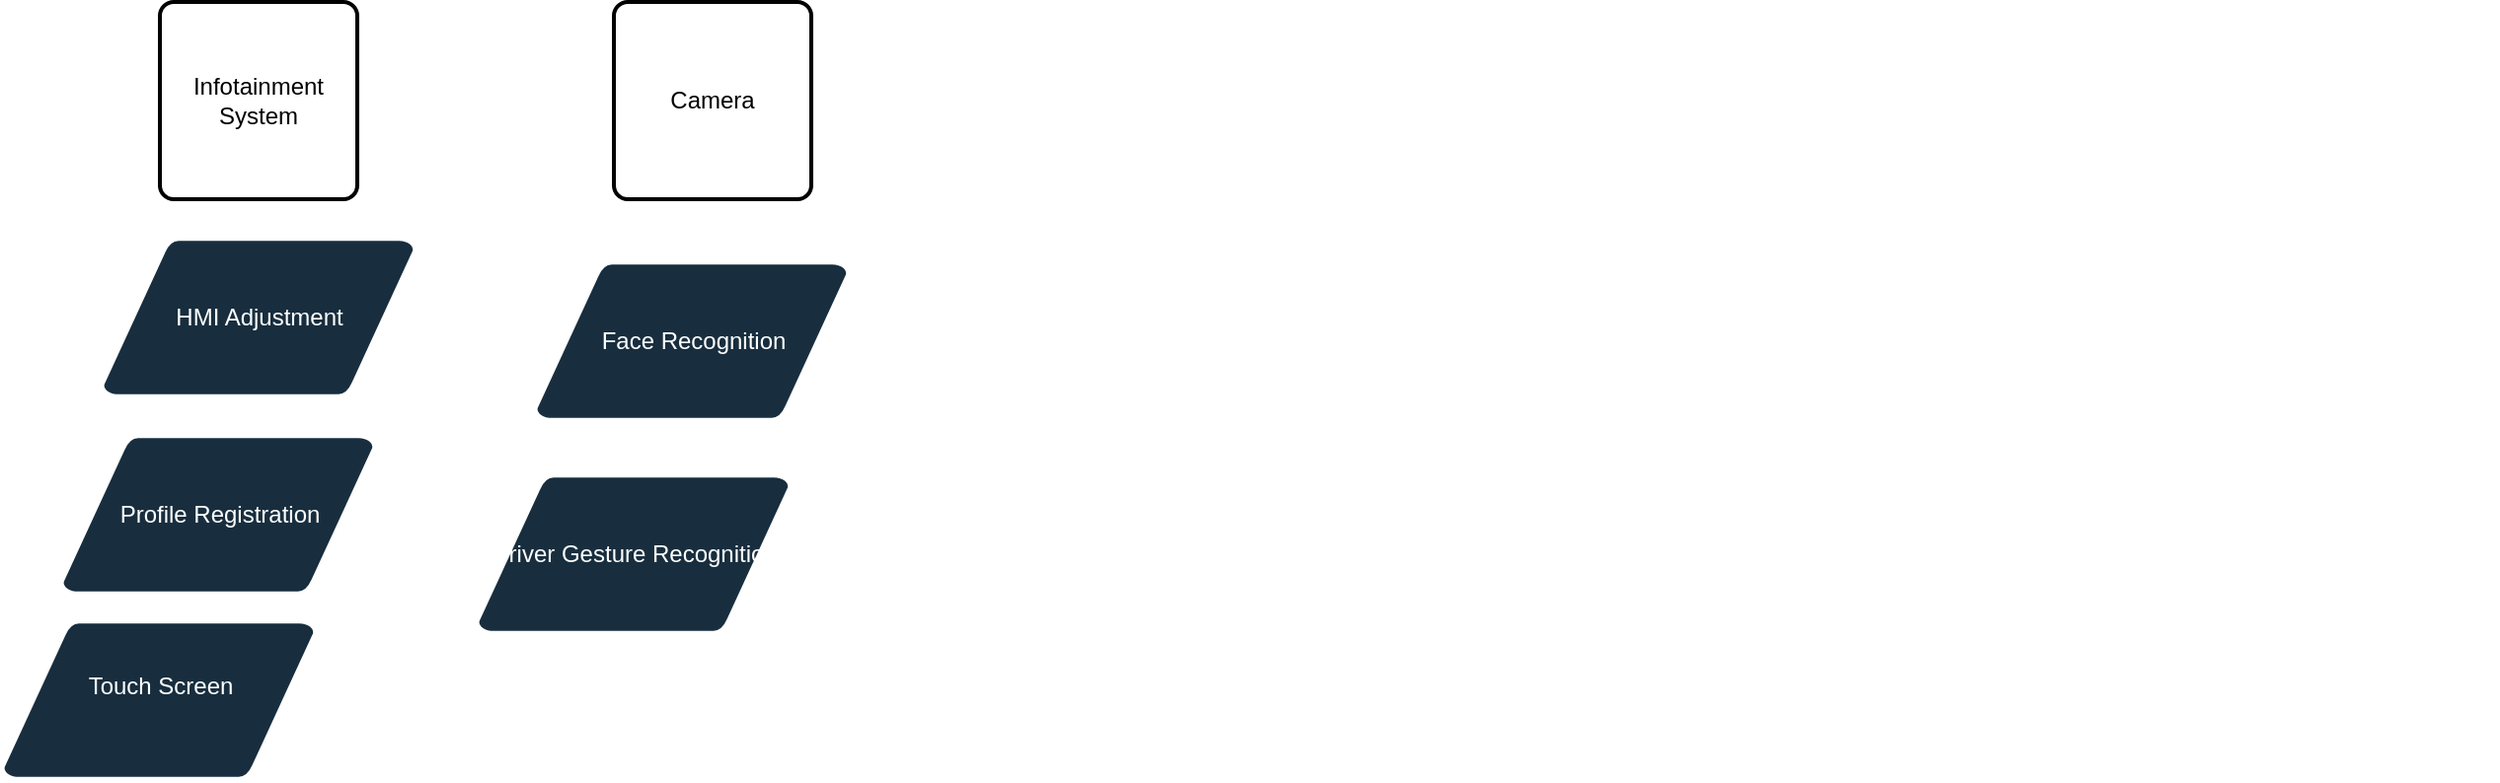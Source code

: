 <mxfile version="24.7.6" pages="3">
  <diagram id="6a731a19-8d31-9384-78a2-239565b7b9f0" name="Bileşenler">
    <mxGraphModel dx="2862" dy="867" grid="1" gridSize="10" guides="1" tooltips="1" connect="1" arrows="1" fold="1" page="1" pageScale="1" pageWidth="1169" pageHeight="827" background="#FFFFFF" math="0" shadow="0">
      <root>
        <mxCell id="0" />
        <mxCell id="1" parent="0" />
        <mxCell id="4" value="HMI Adjustment" style="shape=mxgraph.flowchart.data;strokeWidth=2;gradientDirection=north;fontStyle=0;html=1;labelBackgroundColor=none;fillColor=#182E3E;strokeColor=#FFFFFF;fontColor=#FFFFFF;" parent="1" vertex="1">
          <mxGeometry x="20.5" y="180" width="159" height="80" as="geometry" />
        </mxCell>
        <mxCell id="13" value="Profile Registration" style="shape=mxgraph.flowchart.data;strokeWidth=2;gradientDirection=north;fontStyle=0;html=1;labelBackgroundColor=none;fillColor=#182E3E;strokeColor=#FFFFFF;fontColor=#FFFFFF;" parent="1" vertex="1">
          <mxGeometry y="280" width="159" height="80" as="geometry" />
        </mxCell>
        <mxCell id="GH0UqKwVndS1nuWGwgYn-60" value="Face recognition to save driver-specific HMI position profile" style="text;html=1;align=center;verticalAlign=middle;whiteSpace=wrap;rounded=0;labelBackgroundColor=none;fontColor=#FFFFFF;" parent="1" vertex="1">
          <mxGeometry x="1044.5" y="190" width="190" height="80" as="geometry" />
        </mxCell>
        <mxCell id="GH0UqKwVndS1nuWGwgYn-62" value="Face Recognition" style="shape=mxgraph.flowchart.data;strokeWidth=2;gradientDirection=north;fontStyle=0;html=1;labelBackgroundColor=none;fillColor=#182E3E;strokeColor=#FFFFFF;fontColor=#FFFFFF;" parent="1" vertex="1">
          <mxGeometry x="240" y="192" width="159" height="80" as="geometry" />
        </mxCell>
        <mxCell id="GH0UqKwVndS1nuWGwgYn-66" value="Adjusts the HMI position when the driver enters the vehicle." style="text;html=1;align=center;verticalAlign=middle;whiteSpace=wrap;rounded=0;labelBackgroundColor=none;fontColor=#FFFFFF;" parent="1" vertex="1">
          <mxGeometry x="1044.5" y="310" width="190" height="80" as="geometry" />
        </mxCell>
        <mxCell id="6SlXk2SQCQ-J-JeLysUc-13" value="Infotainment System" style="rounded=1;whiteSpace=wrap;html=1;absoluteArcSize=1;arcSize=14;strokeWidth=2;" vertex="1" parent="1">
          <mxGeometry x="50" y="60" width="100" height="100" as="geometry" />
        </mxCell>
        <mxCell id="6SlXk2SQCQ-J-JeLysUc-14" value="Camera" style="rounded=1;whiteSpace=wrap;html=1;absoluteArcSize=1;arcSize=14;strokeWidth=2;" vertex="1" parent="1">
          <mxGeometry x="280" y="60" width="100" height="100" as="geometry" />
        </mxCell>
        <mxCell id="zg9c_q_MXQkPVtyrekOQ-14" value="Driver Gesture Recognition" style="shape=mxgraph.flowchart.data;strokeWidth=2;gradientDirection=north;fontStyle=0;html=1;labelBackgroundColor=none;fillColor=#182E3E;strokeColor=#FFFFFF;fontColor=#FFFFFF;" vertex="1" parent="1">
          <mxGeometry x="210.5" y="300" width="159" height="80" as="geometry" />
        </mxCell>
        <mxCell id="nQOe-XkYxirQbwvYSPR1-13" value="Touch Screen&lt;div&gt;&lt;br&gt;&lt;/div&gt;" style="shape=mxgraph.flowchart.data;strokeWidth=2;gradientDirection=north;fontStyle=0;html=1;labelBackgroundColor=none;fillColor=#182E3E;strokeColor=#FFFFFF;fontColor=#FFFFFF;" vertex="1" parent="1">
          <mxGeometry x="-30" y="374" width="159" height="80" as="geometry" />
        </mxCell>
      </root>
    </mxGraphModel>
  </diagram>
  <diagram id="lvw2H92Qae3IMMH-ZsWT" name="Sürücü Profile Kaydı">
    <mxGraphModel dx="2057" dy="479" grid="1" gridSize="10" guides="1" tooltips="1" connect="1" arrows="1" fold="1" page="1" pageScale="1" pageWidth="850" pageHeight="1100" math="0" shadow="0">
      <root>
        <mxCell id="0" />
        <mxCell id="1" parent="0" />
        <mxCell id="Fa8D9K1WhiRJ1lM88-pn-5" style="edgeStyle=orthogonalEdgeStyle;rounded=0;orthogonalLoop=1;jettySize=auto;html=1;exitX=0.5;exitY=1;exitDx=0;exitDy=0;exitPerimeter=0;" edge="1" parent="1" source="Fa8D9K1WhiRJ1lM88-pn-1" target="Fa8D9K1WhiRJ1lM88-pn-4">
          <mxGeometry relative="1" as="geometry" />
        </mxCell>
        <mxCell id="Fa8D9K1WhiRJ1lM88-pn-1" value="Start" style="strokeWidth=2;html=1;shape=mxgraph.flowchart.start_2;whiteSpace=wrap;" vertex="1" parent="1">
          <mxGeometry x="245" y="20" width="100" height="100" as="geometry" />
        </mxCell>
        <mxCell id="Fa8D9K1WhiRJ1lM88-pn-3" value="&lt;font color=&quot;#ffffff&quot;&gt;end&lt;/font&gt;&lt;div&gt;&lt;br&gt;&lt;/div&gt;" style="ellipse;html=1;shape=endState;fillColor=#000000;strokeColor=#ff0000;" vertex="1" parent="1">
          <mxGeometry x="562.5" y="750" width="75" height="60" as="geometry" />
        </mxCell>
        <mxCell id="Fa8D9K1WhiRJ1lM88-pn-10" style="edgeStyle=orthogonalEdgeStyle;rounded=0;orthogonalLoop=1;jettySize=auto;html=1;exitX=1;exitY=0.5;exitDx=0;exitDy=0;exitPerimeter=0;entryX=0.5;entryY=0;entryDx=0;entryDy=0;" edge="1" parent="1" source="Fa8D9K1WhiRJ1lM88-pn-4" target="Fa8D9K1WhiRJ1lM88-pn-9">
          <mxGeometry relative="1" as="geometry" />
        </mxCell>
        <mxCell id="Fa8D9K1WhiRJ1lM88-pn-17" style="edgeStyle=orthogonalEdgeStyle;rounded=0;orthogonalLoop=1;jettySize=auto;html=1;exitX=0;exitY=0.5;exitDx=0;exitDy=0;exitPerimeter=0;entryX=0.447;entryY=-0.012;entryDx=0;entryDy=0;entryPerimeter=0;" edge="1" parent="1" source="Fa8D9K1WhiRJ1lM88-pn-4" target="Fa8D9K1WhiRJ1lM88-pn-30">
          <mxGeometry relative="1" as="geometry">
            <mxPoint x="-115" y="310" as="targetPoint" />
          </mxGeometry>
        </mxCell>
        <mxCell id="Fa8D9K1WhiRJ1lM88-pn-4" value="Whether the driver&#39;s face is recognized or not&lt;div&gt;&amp;nbsp;creating a profile&lt;/div&gt;" style="strokeWidth=2;html=1;shape=mxgraph.flowchart.decision;whiteSpace=wrap;" vertex="1" parent="1">
          <mxGeometry x="110" y="180" width="370" height="90" as="geometry" />
        </mxCell>
        <mxCell id="Fa8D9K1WhiRJ1lM88-pn-32" style="edgeStyle=orthogonalEdgeStyle;rounded=0;orthogonalLoop=1;jettySize=auto;html=1;exitX=1;exitY=0.5;exitDx=0;exitDy=0;exitPerimeter=0;entryX=0;entryY=0.5;entryDx=0;entryDy=0;" edge="1" parent="1" source="Fa8D9K1WhiRJ1lM88-pn-7" target="Fa8D9K1WhiRJ1lM88-pn-31">
          <mxGeometry relative="1" as="geometry" />
        </mxCell>
        <mxCell id="Fa8D9K1WhiRJ1lM88-pn-7" value="Check if the user can reach hmı and&lt;br&gt;&amp;nbsp;make the confirmation movoment" style="strokeWidth=2;html=1;shape=mxgraph.flowchart.decision;whiteSpace=wrap;" vertex="1" parent="1">
          <mxGeometry x="-725" y="850" width="330" height="100" as="geometry" />
        </mxCell>
        <mxCell id="Fa8D9K1WhiRJ1lM88-pn-19" style="edgeStyle=orthogonalEdgeStyle;rounded=0;orthogonalLoop=1;jettySize=auto;html=1;exitX=0.5;exitY=1;exitDx=0;exitDy=0;" edge="1" parent="1" source="Fa8D9K1WhiRJ1lM88-pn-30" target="Fa8D9K1WhiRJ1lM88-pn-18">
          <mxGeometry relative="1" as="geometry">
            <mxPoint x="-115" y="460" as="sourcePoint" />
            <Array as="points">
              <mxPoint x="-110" y="520" />
              <mxPoint x="-110" y="520" />
            </Array>
          </mxGeometry>
        </mxCell>
        <mxCell id="Fa8D9K1WhiRJ1lM88-pn-11" style="edgeStyle=orthogonalEdgeStyle;rounded=0;orthogonalLoop=1;jettySize=auto;html=1;exitX=0.5;exitY=1;exitDx=0;exitDy=0;" edge="1" parent="1" source="Fa8D9K1WhiRJ1lM88-pn-9" target="Fa8D9K1WhiRJ1lM88-pn-3">
          <mxGeometry relative="1" as="geometry" />
        </mxCell>
        <mxCell id="Fa8D9K1WhiRJ1lM88-pn-9" value="Set the saved HMI profile" style="rounded=1;whiteSpace=wrap;html=1;absoluteArcSize=1;arcSize=14;strokeWidth=2;" vertex="1" parent="1">
          <mxGeometry x="550" y="260" width="100" height="100" as="geometry" />
        </mxCell>
        <mxCell id="Fa8D9K1WhiRJ1lM88-pn-13" value="Yes" style="text;html=1;align=center;verticalAlign=middle;whiteSpace=wrap;rounded=0;" vertex="1" parent="1">
          <mxGeometry x="502.5" y="200" width="60" height="30" as="geometry" />
        </mxCell>
        <mxCell id="Fa8D9K1WhiRJ1lM88-pn-16" value="No" style="text;html=1;align=center;verticalAlign=middle;whiteSpace=wrap;rounded=0;" vertex="1" parent="1">
          <mxGeometry x="-10" y="200" width="60" height="30" as="geometry" />
        </mxCell>
        <mxCell id="Fa8D9K1WhiRJ1lM88-pn-22" style="edgeStyle=orthogonalEdgeStyle;rounded=0;orthogonalLoop=1;jettySize=auto;html=1;entryX=0;entryY=0.5;entryDx=0;entryDy=0;" edge="1" parent="1" source="Fa8D9K1WhiRJ1lM88-pn-18" target="Fa8D9K1WhiRJ1lM88-pn-3">
          <mxGeometry relative="1" as="geometry">
            <mxPoint x="227.5" y="660" as="targetPoint" />
          </mxGeometry>
        </mxCell>
        <mxCell id="Fa8D9K1WhiRJ1lM88-pn-18" value="Kulanıcı profil oluşturmak istiyor mu" style="strokeWidth=2;html=1;shape=mxgraph.flowchart.decision;whiteSpace=wrap;" vertex="1" parent="1">
          <mxGeometry x="-310" y="550" width="390" height="100" as="geometry" />
        </mxCell>
        <mxCell id="Fa8D9K1WhiRJ1lM88-pn-23" value="Kulancı kayıtsız evam etmek isitoyr" style="text;html=1;align=center;verticalAlign=middle;whiteSpace=wrap;rounded=0;" vertex="1" parent="1">
          <mxGeometry x="117.5" y="560" width="220" height="30" as="geometry" />
        </mxCell>
        <mxCell id="Fa8D9K1WhiRJ1lM88-pn-25" value="Profil kaydına başla" style="text;html=1;align=center;verticalAlign=middle;whiteSpace=wrap;rounded=0;" vertex="1" parent="1">
          <mxGeometry x="-610" y="560" width="200" height="30" as="geometry" />
        </mxCell>
        <mxCell id="Fa8D9K1WhiRJ1lM88-pn-27" style="edgeStyle=orthogonalEdgeStyle;rounded=0;orthogonalLoop=1;jettySize=auto;html=1;exitX=0;exitY=0.5;exitDx=0;exitDy=0;exitPerimeter=0;entryX=0.582;entryY=-0.028;entryDx=0;entryDy=0;entryPerimeter=0;" edge="1" parent="1" source="Fa8D9K1WhiRJ1lM88-pn-18">
          <mxGeometry relative="1" as="geometry">
            <mxPoint x="-564.5" y="667.2" as="targetPoint" />
          </mxGeometry>
        </mxCell>
        <mxCell id="Fa8D9K1WhiRJ1lM88-pn-28" style="edgeStyle=orthogonalEdgeStyle;rounded=0;orthogonalLoop=1;jettySize=auto;html=1;exitX=0.5;exitY=1;exitDx=0;exitDy=0;entryX=0.5;entryY=0;entryDx=0;entryDy=0;entryPerimeter=0;" edge="1" parent="1" source="Fa8D9K1WhiRJ1lM88-pn-29" target="Fa8D9K1WhiRJ1lM88-pn-7">
          <mxGeometry relative="1" as="geometry">
            <mxPoint x="-585" y="770" as="sourcePoint" />
          </mxGeometry>
        </mxCell>
        <mxCell id="Fa8D9K1WhiRJ1lM88-pn-29" value="Confirmation HAREKETİNİ&lt;br&gt;UYGULAMASINI İSTE" style="rounded=1;whiteSpace=wrap;html=1;absoluteArcSize=1;arcSize=14;strokeWidth=2;" vertex="1" parent="1">
          <mxGeometry x="-610" y="670" width="100" height="100" as="geometry" />
        </mxCell>
        <mxCell id="Fa8D9K1WhiRJ1lM88-pn-30" value="HMI&#39;da sürücye kullanıcı profili&lt;br&gt;oluşturması için bir uyarı ver" style="rounded=1;whiteSpace=wrap;html=1;absoluteArcSize=1;arcSize=14;strokeWidth=2;" vertex="1" parent="1">
          <mxGeometry x="-160" y="330" width="100" height="100" as="geometry" />
        </mxCell>
        <mxCell id="D91avKsE5R9aTDYHRJ4_-7" style="edgeStyle=orthogonalEdgeStyle;rounded=0;orthogonalLoop=1;jettySize=auto;html=1;exitX=1;exitY=0.5;exitDx=0;exitDy=0;entryX=1;entryY=0.5;entryDx=0;entryDy=0;" edge="1" parent="1" source="Fa8D9K1WhiRJ1lM88-pn-31" target="Fa8D9K1WhiRJ1lM88-pn-3">
          <mxGeometry relative="1" as="geometry">
            <mxPoint x="600" y="610" as="targetPoint" />
          </mxGeometry>
        </mxCell>
        <mxCell id="Fa8D9K1WhiRJ1lM88-pn-31" value="sürücü profilini kaydet" style="rounded=1;whiteSpace=wrap;html=1;absoluteArcSize=1;arcSize=14;strokeWidth=2;" vertex="1" parent="1">
          <mxGeometry x="-190" y="850" width="100" height="100" as="geometry" />
        </mxCell>
        <mxCell id="D91avKsE5R9aTDYHRJ4_-2" value="yes" style="text;html=1;align=center;verticalAlign=middle;whiteSpace=wrap;rounded=0;" vertex="1" parent="1">
          <mxGeometry x="-390" y="900" width="60" height="30" as="geometry" />
        </mxCell>
        <mxCell id="D91avKsE5R9aTDYHRJ4_-3" style="edgeStyle=orthogonalEdgeStyle;rounded=0;orthogonalLoop=1;jettySize=auto;html=1;exitX=0;exitY=0.5;exitDx=0;exitDy=0;exitPerimeter=0;entryX=0.5;entryY=1;entryDx=0;entryDy=0;" edge="1" parent="1" source="Fa8D9K1WhiRJ1lM88-pn-7" target="D91avKsE5R9aTDYHRJ4_-5">
          <mxGeometry relative="1" as="geometry">
            <mxPoint x="-780" y="970" as="targetPoint" />
          </mxGeometry>
        </mxCell>
        <mxCell id="D91avKsE5R9aTDYHRJ4_-4" value="No" style="text;html=1;align=center;verticalAlign=middle;whiteSpace=wrap;rounded=0;" vertex="1" parent="1">
          <mxGeometry x="-770" y="900" width="60" height="30" as="geometry" />
        </mxCell>
        <mxCell id="D91avKsE5R9aTDYHRJ4_-6" style="edgeStyle=orthogonalEdgeStyle;rounded=0;orthogonalLoop=1;jettySize=auto;html=1;entryX=0;entryY=0.5;entryDx=0;entryDy=0;" edge="1" parent="1" source="D91avKsE5R9aTDYHRJ4_-5" target="Fa8D9K1WhiRJ1lM88-pn-29">
          <mxGeometry relative="1" as="geometry">
            <mxPoint x="-560" y="960" as="targetPoint" />
          </mxGeometry>
        </mxCell>
        <mxCell id="D91avKsE5R9aTDYHRJ4_-5" value="Mekanizmayı belirli bir miktarda yaklaştır" style="rounded=1;whiteSpace=wrap;html=1;absoluteArcSize=1;arcSize=14;strokeWidth=2;" vertex="1" parent="1">
          <mxGeometry x="-805" y="670" width="100" height="100" as="geometry" />
        </mxCell>
      </root>
    </mxGraphModel>
  </diagram>
  <diagram id="3a99cUC_CNWUlLPWy5pM" name="Sürüş Esnasında Kontrol">
    <mxGraphModel dx="1578" dy="626" grid="1" gridSize="10" guides="1" tooltips="1" connect="1" arrows="1" fold="1" page="1" pageScale="1" pageWidth="850" pageHeight="1100" math="0" shadow="0">
      <root>
        <mxCell id="0" />
        <mxCell id="1" parent="0" />
        <mxCell id="fYs9qfRHFcmtV3q9GoN3-30" style="edgeStyle=orthogonalEdgeStyle;rounded=0;orthogonalLoop=1;jettySize=auto;html=1;exitX=0;exitY=0.5;exitDx=0;exitDy=0;exitPerimeter=0;entryX=0.855;entryY=0.855;entryDx=0;entryDy=0;entryPerimeter=0;" edge="1" parent="1" source="Jppfjjs7GVwVSxp1vERo-1" target="Jppfjjs7GVwVSxp1vERo-2">
          <mxGeometry relative="1" as="geometry">
            <mxPoint x="240" y="230" as="targetPoint" />
          </mxGeometry>
        </mxCell>
        <mxCell id="Jppfjjs7GVwVSxp1vERo-1" value="HMI pozisyonu hareket etti mi" style="strokeWidth=2;html=1;shape=mxgraph.flowchart.decision;whiteSpace=wrap;" vertex="1" parent="1">
          <mxGeometry x="970" y="620" width="360" height="170" as="geometry" />
        </mxCell>
        <mxCell id="Jppfjjs7GVwVSxp1vERo-2" value="Start" style="strokeWidth=2;html=1;shape=mxgraph.flowchart.start_2;whiteSpace=wrap;" vertex="1" parent="1">
          <mxGeometry x="375" y="10" width="100" height="100" as="geometry" />
        </mxCell>
        <mxCell id="MUhezEDcJgb9KLBtdTgT-11" style="edgeStyle=orthogonalEdgeStyle;rounded=0;orthogonalLoop=1;jettySize=auto;html=1;exitX=1;exitY=0.5;exitDx=0;exitDy=0;exitPerimeter=0;entryX=0.5;entryY=0;entryDx=0;entryDy=0;entryPerimeter=0;" edge="1" parent="1" source="MUhezEDcJgb9KLBtdTgT-4" target="MUhezEDcJgb9KLBtdTgT-10">
          <mxGeometry relative="1" as="geometry">
            <mxPoint x="650" y="130" as="targetPoint" />
          </mxGeometry>
        </mxCell>
        <mxCell id="MUhezEDcJgb9KLBtdTgT-4" value="Sürücü sürüş esnasında elini &lt;br&gt;HMI&#39;aya doğru uzatıp salıyor mu" style="strokeWidth=2;html=1;shape=mxgraph.flowchart.decision;whiteSpace=wrap;" vertex="1" parent="1">
          <mxGeometry x="255" y="160" width="340" height="130" as="geometry" />
        </mxCell>
        <mxCell id="MUhezEDcJgb9KLBtdTgT-7" style="edgeStyle=orthogonalEdgeStyle;rounded=0;orthogonalLoop=1;jettySize=auto;html=1;entryX=0.5;entryY=0;entryDx=0;entryDy=0;entryPerimeter=0;" edge="1" parent="1" source="Jppfjjs7GVwVSxp1vERo-2" target="MUhezEDcJgb9KLBtdTgT-4">
          <mxGeometry relative="1" as="geometry" />
        </mxCell>
        <mxCell id="MUhezEDcJgb9KLBtdTgT-8" style="edgeStyle=orthogonalEdgeStyle;rounded=0;orthogonalLoop=1;jettySize=auto;html=1;exitX=0;exitY=0.5;exitDx=0;exitDy=0;exitPerimeter=0;entryX=0;entryY=0.5;entryDx=0;entryDy=0;entryPerimeter=0;" edge="1" parent="1" source="MUhezEDcJgb9KLBtdTgT-4" target="Jppfjjs7GVwVSxp1vERo-2">
          <mxGeometry relative="1" as="geometry" />
        </mxCell>
        <mxCell id="MUhezEDcJgb9KLBtdTgT-9" value="No" style="text;html=1;align=center;verticalAlign=middle;whiteSpace=wrap;rounded=0;" vertex="1" parent="1">
          <mxGeometry x="230" y="140" width="60" height="30" as="geometry" />
        </mxCell>
        <mxCell id="fYs9qfRHFcmtV3q9GoN3-5" style="edgeStyle=orthogonalEdgeStyle;rounded=0;orthogonalLoop=1;jettySize=auto;html=1;exitX=0;exitY=0.5;exitDx=0;exitDy=0;exitPerimeter=0;entryX=1;entryY=0.5;entryDx=0;entryDy=0;" edge="1" parent="1" source="MUhezEDcJgb9KLBtdTgT-10">
          <mxGeometry relative="1" as="geometry">
            <mxPoint x="475" y="420" as="targetPoint" />
          </mxGeometry>
        </mxCell>
        <mxCell id="fYs9qfRHFcmtV3q9GoN3-27" style="edgeStyle=orthogonalEdgeStyle;rounded=0;orthogonalLoop=1;jettySize=auto;html=1;exitX=1;exitY=0.5;exitDx=0;exitDy=0;exitPerimeter=0;entryX=0.5;entryY=0;entryDx=0;entryDy=0;" edge="1" parent="1" source="MUhezEDcJgb9KLBtdTgT-10" target="fYs9qfRHFcmtV3q9GoN3-11">
          <mxGeometry relative="1" as="geometry" />
        </mxCell>
        <mxCell id="MUhezEDcJgb9KLBtdTgT-10" value="Sürücünün ekranda dokunması algılanıyor mu" style="strokeWidth=2;html=1;shape=mxgraph.flowchart.decision;whiteSpace=wrap;" vertex="1" parent="1">
          <mxGeometry x="700" y="340" width="280" height="160" as="geometry" />
        </mxCell>
        <mxCell id="ye_josRWjxd53fhVmov5-1" value="Yes" style="text;html=1;align=center;verticalAlign=middle;whiteSpace=wrap;rounded=0;" vertex="1" parent="1">
          <mxGeometry x="620" y="180" width="60" height="30" as="geometry" />
        </mxCell>
        <mxCell id="ye_josRWjxd53fhVmov5-2" value="Yes" style="text;html=1;align=center;verticalAlign=middle;whiteSpace=wrap;rounded=0;" vertex="1" parent="1">
          <mxGeometry x="1040" y="390" width="60" height="30" as="geometry" />
        </mxCell>
        <mxCell id="fYs9qfRHFcmtV3q9GoN3-4" style="edgeStyle=orthogonalEdgeStyle;rounded=0;orthogonalLoop=1;jettySize=auto;html=1;exitX=0.5;exitY=0;exitDx=0;exitDy=0;entryX=0.5;entryY=1;entryDx=0;entryDy=0;entryPerimeter=0;" edge="1" parent="1" target="MUhezEDcJgb9KLBtdTgT-4">
          <mxGeometry relative="1" as="geometry">
            <mxPoint x="425" y="370" as="sourcePoint" />
          </mxGeometry>
        </mxCell>
        <mxCell id="fYs9qfRHFcmtV3q9GoN3-9" value="Mekanızmayı yaklaştırmaya başlat" style="rounded=1;whiteSpace=wrap;html=1;absoluteArcSize=1;arcSize=14;strokeWidth=2;" vertex="1" parent="1">
          <mxGeometry x="370" y="380" width="100" height="100" as="geometry" />
        </mxCell>
        <mxCell id="fYs9qfRHFcmtV3q9GoN3-11" value="Mekanızmayı durdur" style="rounded=1;whiteSpace=wrap;html=1;absoluteArcSize=1;arcSize=14;strokeWidth=2;" vertex="1" parent="1">
          <mxGeometry x="1100" y="440" width="100" height="100" as="geometry" />
        </mxCell>
        <mxCell id="fYs9qfRHFcmtV3q9GoN3-26" style="edgeStyle=orthogonalEdgeStyle;rounded=0;orthogonalLoop=1;jettySize=auto;html=1;exitX=1;exitY=0.5;exitDx=0;exitDy=0;exitPerimeter=0;entryX=0;entryY=0.5;entryDx=0;entryDy=0;" edge="1" parent="1" source="fYs9qfRHFcmtV3q9GoN3-16" target="fYs9qfRHFcmtV3q9GoN3-19">
          <mxGeometry relative="1" as="geometry" />
        </mxCell>
        <mxCell id="fYs9qfRHFcmtV3q9GoN3-33" style="edgeStyle=orthogonalEdgeStyle;rounded=0;orthogonalLoop=1;jettySize=auto;html=1;exitX=0;exitY=0.5;exitDx=0;exitDy=0;exitPerimeter=0;entryX=1;entryY=0.5;entryDx=0;entryDy=0;" edge="1" parent="1" source="fYs9qfRHFcmtV3q9GoN3-16" target="fYs9qfRHFcmtV3q9GoN3-31">
          <mxGeometry relative="1" as="geometry" />
        </mxCell>
        <mxCell id="fYs9qfRHFcmtV3q9GoN3-16" value="Sürücü Profil Kaydı var mı" style="strokeWidth=2;html=1;shape=mxgraph.flowchart.decision;whiteSpace=wrap;" vertex="1" parent="1">
          <mxGeometry x="1320" y="780" width="290" height="140" as="geometry" />
        </mxCell>
        <mxCell id="fYs9qfRHFcmtV3q9GoN3-25" style="edgeStyle=orthogonalEdgeStyle;rounded=0;orthogonalLoop=1;jettySize=auto;html=1;exitX=1;exitY=0.5;exitDx=0;exitDy=0;entryX=1;entryY=0.5;entryDx=0;entryDy=0;entryPerimeter=0;" edge="1" parent="1" source="fYs9qfRHFcmtV3q9GoN3-19" target="Jppfjjs7GVwVSxp1vERo-2">
          <mxGeometry relative="1" as="geometry">
            <mxPoint x="550" y="40" as="targetPoint" />
          </mxGeometry>
        </mxCell>
        <mxCell id="fYs9qfRHFcmtV3q9GoN3-19" value="Profil kaydını güncelle" style="rounded=1;whiteSpace=wrap;html=1;absoluteArcSize=1;arcSize=14;strokeWidth=2;" vertex="1" parent="1">
          <mxGeometry x="1720" y="800" width="100" height="100" as="geometry" />
        </mxCell>
        <mxCell id="fYs9qfRHFcmtV3q9GoN3-22" style="edgeStyle=orthogonalEdgeStyle;rounded=0;orthogonalLoop=1;jettySize=auto;html=1;exitX=1;exitY=0.5;exitDx=0;exitDy=0;exitPerimeter=0;entryX=0.5;entryY=0;entryDx=0;entryDy=0;entryPerimeter=0;" edge="1" parent="1" source="Jppfjjs7GVwVSxp1vERo-1" target="fYs9qfRHFcmtV3q9GoN3-16">
          <mxGeometry relative="1" as="geometry" />
        </mxCell>
        <mxCell id="fYs9qfRHFcmtV3q9GoN3-23" value="Yes" style="text;html=1;align=center;verticalAlign=middle;whiteSpace=wrap;rounded=0;" vertex="1" parent="1">
          <mxGeometry x="1360" y="670" width="60" height="30" as="geometry" />
        </mxCell>
        <mxCell id="fYs9qfRHFcmtV3q9GoN3-24" value="Yes" style="text;html=1;align=center;verticalAlign=middle;whiteSpace=wrap;rounded=0;" vertex="1" parent="1">
          <mxGeometry x="1630" y="810" width="60" height="30" as="geometry" />
        </mxCell>
        <mxCell id="fYs9qfRHFcmtV3q9GoN3-28" style="edgeStyle=orthogonalEdgeStyle;rounded=0;orthogonalLoop=1;jettySize=auto;html=1;exitX=0.5;exitY=1;exitDx=0;exitDy=0;entryX=0.5;entryY=0;entryDx=0;entryDy=0;entryPerimeter=0;" edge="1" parent="1" source="fYs9qfRHFcmtV3q9GoN3-11" target="Jppfjjs7GVwVSxp1vERo-1">
          <mxGeometry relative="1" as="geometry" />
        </mxCell>
        <mxCell id="fYs9qfRHFcmtV3q9GoN3-34" style="edgeStyle=orthogonalEdgeStyle;rounded=0;orthogonalLoop=1;jettySize=auto;html=1;exitX=0;exitY=0.5;exitDx=0;exitDy=0;entryX=0.747;entryY=0.066;entryDx=0;entryDy=0;entryPerimeter=0;" edge="1" parent="1" source="fYs9qfRHFcmtV3q9GoN3-31" target="Jppfjjs7GVwVSxp1vERo-2">
          <mxGeometry relative="1" as="geometry">
            <mxPoint x="460" y="720" as="targetPoint" />
          </mxGeometry>
        </mxCell>
        <mxCell id="fYs9qfRHFcmtV3q9GoN3-31" value="Sürüş sonunda profil kaydı oluşturulmasımasını iste" style="rounded=1;whiteSpace=wrap;html=1;absoluteArcSize=1;arcSize=14;strokeWidth=2;" vertex="1" parent="1">
          <mxGeometry x="1060" y="840" width="140" height="100" as="geometry" />
        </mxCell>
      </root>
    </mxGraphModel>
  </diagram>
</mxfile>
